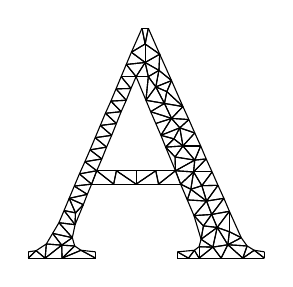 \begin{tikzpicture}[scale=5]
\draw (0.2,-0.792) -- (0.22,-0.773);
\draw (0.22,-0.773) -- (0.2,-0.776);
\draw (0.2,-0.776) -- (0.2,-0.792);
\draw (0.285,-0.759) -- (0.243,-0.792);
\draw (0.243,-0.792) -- (0.286,-0.792);
\draw (0.286,-0.792) -- (0.285,-0.759);
\draw (0.497,-0.295) -- (0.462,-0.269);
\draw (0.462,-0.269) -- (0.449,-0.3);
\draw (0.449,-0.3) -- (0.497,-0.295);
\draw (0.474,-0.604) -- (0.474,-0.57);
\draw (0.474,-0.57) -- (0.424,-0.57);
\draw (0.424,-0.57) -- (0.474,-0.604);
\draw (0.371,-0.792) -- (0.371,-0.776);
\draw (0.371,-0.776) -- (0.334,-0.772);
\draw (0.334,-0.772) -- (0.371,-0.792);
\draw (0.622,-0.772) -- (0.607,-0.792);
\draw (0.607,-0.792) -- (0.634,-0.792);
\draw (0.634,-0.792) -- (0.622,-0.772);
\draw (0.436,-0.331) -- (0.461,-0.361);
\draw (0.461,-0.361) -- (0.474,-0.331);
\draw (0.474,-0.331) -- (0.436,-0.331);
\draw (0.318,-0.761) -- (0.312,-0.74);
\draw (0.312,-0.74) -- (0.285,-0.759);
\draw (0.285,-0.759) -- (0.318,-0.761);
\draw (0.286,-0.792) -- (0.334,-0.772);
\draw (0.334,-0.772) -- (0.318,-0.761);
\draw (0.318,-0.761) -- (0.286,-0.792);
\draw (0.371,-0.792) -- (0.334,-0.772);
\draw (0.334,-0.772) -- (0.286,-0.792);
\draw (0.286,-0.792) -- (0.371,-0.792);
\draw (0.374,-0.57) -- (0.361,-0.604);
\draw (0.361,-0.604) -- (0.417,-0.604);
\draw (0.417,-0.604) -- (0.374,-0.57);
\draw (0.246,-0.756) -- (0.22,-0.773);
\draw (0.22,-0.773) -- (0.243,-0.792);
\draw (0.243,-0.792) -- (0.246,-0.756);
\draw (0.285,-0.759) -- (0.262,-0.729);
\draw (0.262,-0.729) -- (0.246,-0.756);
\draw (0.246,-0.756) -- (0.285,-0.759);
\draw (0.286,-0.792) -- (0.318,-0.761);
\draw (0.318,-0.761) -- (0.285,-0.759);
\draw (0.285,-0.759) -- (0.286,-0.792);
\draw (0.278,-0.702) -- (0.312,-0.74);
\draw (0.312,-0.74) -- (0.319,-0.707);
\draw (0.319,-0.707) -- (0.278,-0.702);
\draw (0.319,-0.707) -- (0.291,-0.671);
\draw (0.291,-0.671) -- (0.278,-0.702);
\draw (0.278,-0.702) -- (0.319,-0.707);
\draw (0.374,-0.57) -- (0.33,-0.578);
\draw (0.33,-0.578) -- (0.361,-0.604);
\draw (0.361,-0.604) -- (0.374,-0.57);
\draw (0.621,-0.684) -- (0.645,-0.71);
\draw (0.645,-0.71) -- (0.666,-0.681);
\draw (0.666,-0.681) -- (0.621,-0.684);
\draw (0.639,-0.744) -- (0.68,-0.714);
\draw (0.68,-0.714) -- (0.645,-0.71);
\draw (0.645,-0.71) -- (0.639,-0.744);
\draw (0.357,-0.517) -- (0.387,-0.54);
\draw (0.387,-0.54) -- (0.399,-0.51);
\draw (0.399,-0.51) -- (0.357,-0.517);
\draw (0.531,-0.604) -- (0.587,-0.604);
\draw (0.587,-0.604) -- (0.574,-0.57);
\draw (0.574,-0.57) -- (0.531,-0.604);
\draw (0.35,-0.63) -- (0.361,-0.604);
\draw (0.361,-0.604) -- (0.317,-0.609);
\draw (0.317,-0.609) -- (0.35,-0.63);
\draw (0.262,-0.729) -- (0.312,-0.74);
\draw (0.312,-0.74) -- (0.278,-0.702);
\draw (0.278,-0.702) -- (0.262,-0.729);
\draw (0.711,-0.725) -- (0.68,-0.714);
\draw (0.68,-0.714) -- (0.707,-0.758);
\draw (0.707,-0.758) -- (0.711,-0.725);
\draw (0.22,-0.773) -- (0.2,-0.792);
\draw (0.2,-0.792) -- (0.243,-0.792);
\draw (0.243,-0.792) -- (0.22,-0.773);
\draw (0.41,-0.393) -- (0.436,-0.42);
\draw (0.436,-0.42) -- (0.449,-0.391);
\draw (0.449,-0.391) -- (0.41,-0.393);
\draw (0.607,-0.792) -- (0.579,-0.776);
\draw (0.579,-0.776) -- (0.579,-0.792);
\draw (0.579,-0.792) -- (0.607,-0.792);
\draw (0.745,-0.792) -- (0.8,-0.792);
\draw (0.8,-0.792) -- (0.774,-0.772);
\draw (0.774,-0.772) -- (0.745,-0.792);
\draw (0.383,-0.455) -- (0.412,-0.48);
\draw (0.412,-0.48) -- (0.424,-0.45);
\draw (0.424,-0.45) -- (0.383,-0.455);
\draw (0.499,-0.391) -- (0.524,-0.357);
\draw (0.524,-0.357) -- (0.505,-0.331);
\draw (0.505,-0.331) -- (0.499,-0.391);
\draw (0.8,-0.792) -- (0.8,-0.776);
\draw (0.8,-0.776) -- (0.774,-0.772);
\draw (0.774,-0.772) -- (0.8,-0.792);
\draw (0.623,-0.543) -- (0.62,-0.573);
\draw (0.62,-0.573) -- (0.652,-0.54);
\draw (0.652,-0.54) -- (0.623,-0.543);
\draw (0.745,-0.792) -- (0.756,-0.761);
\draw (0.756,-0.761) -- (0.707,-0.758);
\draw (0.707,-0.758) -- (0.745,-0.792);
\draw (0.622,-0.772) -- (0.634,-0.792);
\draw (0.634,-0.792) -- (0.634,-0.763);
\draw (0.634,-0.763) -- (0.622,-0.772);
\draw (0.756,-0.761) -- (0.745,-0.792);
\draw (0.745,-0.792) -- (0.774,-0.772);
\draw (0.774,-0.772) -- (0.756,-0.761);
\draw (0.741,-0.74) -- (0.707,-0.758);
\draw (0.707,-0.758) -- (0.756,-0.761);
\draw (0.756,-0.761) -- (0.741,-0.74);
\draw (0.604,-0.644) -- (0.613,-0.617);
\draw (0.613,-0.617) -- (0.587,-0.604);
\draw (0.587,-0.604) -- (0.604,-0.644);
\draw (0.69,-0.792) -- (0.669,-0.764);
\draw (0.669,-0.764) -- (0.634,-0.792);
\draw (0.634,-0.792) -- (0.69,-0.792);
\draw (0.474,-0.331) -- (0.497,-0.295);
\draw (0.497,-0.295) -- (0.449,-0.3);
\draw (0.449,-0.3) -- (0.474,-0.331);
\draw (0.424,-0.57) -- (0.374,-0.57);
\draw (0.374,-0.57) -- (0.417,-0.604);
\draw (0.417,-0.604) -- (0.424,-0.57);
\draw (0.745,-0.792) -- (0.707,-0.758);
\draw (0.707,-0.758) -- (0.69,-0.792);
\draw (0.69,-0.792) -- (0.745,-0.792);
\draw (0.474,-0.331) -- (0.449,-0.3);
\draw (0.449,-0.3) -- (0.436,-0.331);
\draw (0.436,-0.331) -- (0.474,-0.331);
\draw (0.57,-0.489) -- (0.537,-0.48);
\draw (0.537,-0.48) -- (0.549,-0.51);
\draw (0.549,-0.51) -- (0.57,-0.489);
\draw (0.574,-0.57) -- (0.587,-0.604);
\draw (0.587,-0.604) -- (0.62,-0.573);
\draw (0.62,-0.573) -- (0.574,-0.57);
\draw (0.634,-0.763) -- (0.634,-0.792);
\draw (0.634,-0.792) -- (0.669,-0.764);
\draw (0.669,-0.764) -- (0.634,-0.763);
\draw (0.669,-0.764) -- (0.639,-0.744);
\draw (0.639,-0.744) -- (0.634,-0.763);
\draw (0.634,-0.763) -- (0.669,-0.764);
\draw (0.68,-0.714) -- (0.639,-0.744);
\draw (0.639,-0.744) -- (0.669,-0.764);
\draw (0.669,-0.764) -- (0.68,-0.714);
\draw (0.741,-0.74) -- (0.711,-0.725);
\draw (0.711,-0.725) -- (0.707,-0.758);
\draw (0.707,-0.758) -- (0.741,-0.74);
\draw (0.579,-0.776) -- (0.607,-0.792);
\draw (0.607,-0.792) -- (0.622,-0.772);
\draw (0.622,-0.772) -- (0.579,-0.776);
\draw (0.497,-0.248) -- (0.489,-0.208);
\draw (0.489,-0.208) -- (0.462,-0.269);
\draw (0.462,-0.269) -- (0.497,-0.248);
\draw (0.534,-0.274) -- (0.505,-0.208);
\draw (0.505,-0.208) -- (0.497,-0.248);
\draw (0.497,-0.248) -- (0.534,-0.274);
\draw (0.243,-0.792) -- (0.285,-0.759);
\draw (0.285,-0.759) -- (0.246,-0.756);
\draw (0.246,-0.756) -- (0.243,-0.792);
\draw (0.423,-0.362) -- (0.449,-0.391);
\draw (0.449,-0.391) -- (0.461,-0.361);
\draw (0.461,-0.361) -- (0.423,-0.362);
\draw (0.69,-0.792) -- (0.707,-0.758);
\draw (0.707,-0.758) -- (0.669,-0.764);
\draw (0.669,-0.764) -- (0.69,-0.792);
\draw (0.474,-0.604) -- (0.524,-0.57);
\draw (0.524,-0.57) -- (0.474,-0.57);
\draw (0.474,-0.57) -- (0.474,-0.604);
\draw (0.524,-0.57) -- (0.474,-0.604);
\draw (0.474,-0.604) -- (0.531,-0.604);
\draw (0.531,-0.604) -- (0.524,-0.57);
\draw (0.707,-0.758) -- (0.68,-0.714);
\draw (0.68,-0.714) -- (0.669,-0.764);
\draw (0.669,-0.764) -- (0.707,-0.758);
\draw (0.653,-0.647) -- (0.682,-0.607);
\draw (0.682,-0.607) -- (0.641,-0.608);
\draw (0.641,-0.608) -- (0.653,-0.647);
\draw (0.652,-0.54) -- (0.62,-0.573);
\draw (0.62,-0.573) -- (0.667,-0.573);
\draw (0.667,-0.573) -- (0.652,-0.54);
\draw (0.697,-0.64) -- (0.682,-0.607);
\draw (0.682,-0.607) -- (0.653,-0.647);
\draw (0.653,-0.647) -- (0.697,-0.64);
\draw (0.621,-0.684) -- (0.653,-0.647);
\draw (0.653,-0.647) -- (0.604,-0.644);
\draw (0.604,-0.644) -- (0.621,-0.684);
\draw (0.621,-0.684) -- (0.639,-0.744);
\draw (0.639,-0.744) -- (0.645,-0.71);
\draw (0.645,-0.71) -- (0.621,-0.684);
\draw (0.399,-0.51) -- (0.37,-0.486);
\draw (0.37,-0.486) -- (0.357,-0.517);
\draw (0.357,-0.517) -- (0.399,-0.51);
\draw (0.62,-0.573) -- (0.623,-0.543);
\draw (0.623,-0.543) -- (0.574,-0.57);
\draw (0.574,-0.57) -- (0.62,-0.573);
\draw (0.424,-0.45) -- (0.396,-0.424);
\draw (0.396,-0.424) -- (0.383,-0.455);
\draw (0.383,-0.455) -- (0.424,-0.45);
\draw (0.304,-0.64) -- (0.34,-0.656);
\draw (0.34,-0.656) -- (0.35,-0.63);
\draw (0.35,-0.63) -- (0.304,-0.64);
\draw (0.374,-0.57) -- (0.344,-0.547);
\draw (0.344,-0.547) -- (0.33,-0.578);
\draw (0.33,-0.578) -- (0.374,-0.57);
\draw (0.505,-0.208) -- (0.489,-0.208);
\draw (0.489,-0.208) -- (0.497,-0.248);
\draw (0.497,-0.248) -- (0.505,-0.208);
\draw (0.641,-0.608) -- (0.613,-0.617);
\draw (0.613,-0.617) -- (0.653,-0.647);
\draw (0.653,-0.647) -- (0.641,-0.608);
\draw (0.312,-0.74) -- (0.262,-0.729);
\draw (0.262,-0.729) -- (0.285,-0.759);
\draw (0.285,-0.759) -- (0.312,-0.74);
\draw (0.697,-0.64) -- (0.666,-0.681);
\draw (0.666,-0.681) -- (0.711,-0.673);
\draw (0.711,-0.673) -- (0.697,-0.64);
\draw (0.449,-0.391) -- (0.423,-0.362);
\draw (0.423,-0.362) -- (0.41,-0.393);
\draw (0.41,-0.393) -- (0.449,-0.391);
\draw (0.497,-0.295) -- (0.497,-0.248);
\draw (0.497,-0.248) -- (0.462,-0.269);
\draw (0.462,-0.269) -- (0.497,-0.295);
\draw (0.32,-0.677) -- (0.291,-0.671);
\draw (0.291,-0.671) -- (0.319,-0.707);
\draw (0.319,-0.707) -- (0.32,-0.677);
\draw (0.361,-0.604) -- (0.33,-0.578);
\draw (0.33,-0.578) -- (0.317,-0.609);
\draw (0.317,-0.609) -- (0.361,-0.604);
\draw (0.37,-0.486) -- (0.412,-0.48);
\draw (0.412,-0.48) -- (0.383,-0.455);
\draw (0.383,-0.455) -- (0.37,-0.486);
\draw (0.497,-0.295) -- (0.505,-0.331);
\draw (0.505,-0.331) -- (0.532,-0.315);
\draw (0.532,-0.315) -- (0.497,-0.295);
\draw (0.741,-0.74) -- (0.711,-0.673);
\draw (0.711,-0.673) -- (0.711,-0.725);
\draw (0.711,-0.725) -- (0.741,-0.74);
\draw (0.711,-0.673) -- (0.68,-0.714);
\draw (0.68,-0.714) -- (0.711,-0.725);
\draw (0.711,-0.725) -- (0.711,-0.673);
\draw (0.412,-0.48) -- (0.37,-0.486);
\draw (0.37,-0.486) -- (0.399,-0.51);
\draw (0.399,-0.51) -- (0.412,-0.48);
\draw (0.436,-0.42) -- (0.396,-0.424);
\draw (0.396,-0.424) -- (0.424,-0.45);
\draw (0.424,-0.45) -- (0.436,-0.42);
\draw (0.396,-0.424) -- (0.436,-0.42);
\draw (0.436,-0.42) -- (0.41,-0.393);
\draw (0.41,-0.393) -- (0.396,-0.424);
\draw (0.461,-0.361) -- (0.436,-0.331);
\draw (0.436,-0.331) -- (0.423,-0.362);
\draw (0.423,-0.362) -- (0.461,-0.361);
\draw (0.344,-0.547) -- (0.387,-0.54);
\draw (0.387,-0.54) -- (0.357,-0.517);
\draw (0.357,-0.517) -- (0.344,-0.547);
\draw (0.666,-0.681) -- (0.645,-0.71);
\draw (0.645,-0.71) -- (0.68,-0.714);
\draw (0.68,-0.714) -- (0.666,-0.681);
\draw (0.711,-0.673) -- (0.666,-0.681);
\draw (0.666,-0.681) -- (0.68,-0.714);
\draw (0.68,-0.714) -- (0.711,-0.673);
\draw (0.621,-0.684) -- (0.666,-0.681);
\draw (0.666,-0.681) -- (0.653,-0.647);
\draw (0.653,-0.647) -- (0.621,-0.684);
\draw (0.623,-0.543) -- (0.652,-0.54);
\draw (0.652,-0.54) -- (0.638,-0.507);
\draw (0.638,-0.507) -- (0.623,-0.543);
\draw (0.593,-0.507) -- (0.623,-0.543);
\draw (0.623,-0.543) -- (0.638,-0.507);
\draw (0.638,-0.507) -- (0.593,-0.507);
\draw (0.667,-0.573) -- (0.641,-0.608);
\draw (0.641,-0.608) -- (0.682,-0.607);
\draw (0.682,-0.607) -- (0.667,-0.573);
\draw (0.641,-0.608) -- (0.667,-0.573);
\draw (0.667,-0.573) -- (0.62,-0.573);
\draw (0.62,-0.573) -- (0.641,-0.608);
\draw (0.62,-0.573) -- (0.587,-0.604);
\draw (0.587,-0.604) -- (0.613,-0.617);
\draw (0.613,-0.617) -- (0.62,-0.573);
\draw (0.653,-0.647) -- (0.613,-0.617);
\draw (0.613,-0.617) -- (0.604,-0.644);
\draw (0.604,-0.644) -- (0.653,-0.647);
\draw (0.62,-0.573) -- (0.613,-0.617);
\draw (0.613,-0.617) -- (0.641,-0.608);
\draw (0.641,-0.608) -- (0.62,-0.573);
\draw (0.499,-0.391) -- (0.505,-0.331);
\draw (0.505,-0.331) -- (0.474,-0.331);
\draw (0.474,-0.331) -- (0.499,-0.391);
\draw (0.666,-0.681) -- (0.697,-0.64);
\draw (0.697,-0.64) -- (0.653,-0.647);
\draw (0.653,-0.647) -- (0.666,-0.681);
\draw (0.387,-0.54) -- (0.344,-0.547);
\draw (0.344,-0.547) -- (0.374,-0.57);
\draw (0.374,-0.57) -- (0.387,-0.54);
\draw (0.549,-0.51) -- (0.593,-0.507);
\draw (0.593,-0.507) -- (0.57,-0.489);
\draw (0.57,-0.489) -- (0.549,-0.51);
\draw (0.531,-0.604) -- (0.574,-0.57);
\draw (0.574,-0.57) -- (0.524,-0.57);
\draw (0.524,-0.57) -- (0.531,-0.604);
\draw (0.474,-0.604) -- (0.424,-0.57);
\draw (0.424,-0.57) -- (0.417,-0.604);
\draw (0.417,-0.604) -- (0.474,-0.604);
\draw (0.532,-0.315) -- (0.524,-0.357);
\draw (0.524,-0.357) -- (0.564,-0.341);
\draw (0.564,-0.341) -- (0.532,-0.315);
\draw (0.497,-0.248) -- (0.497,-0.295);
\draw (0.497,-0.295) -- (0.534,-0.274);
\draw (0.534,-0.274) -- (0.497,-0.248);
\draw (0.593,-0.507) -- (0.573,-0.535);
\draw (0.573,-0.535) -- (0.623,-0.543);
\draw (0.623,-0.543) -- (0.593,-0.507);
\draw (0.497,-0.295) -- (0.532,-0.315);
\draw (0.532,-0.315) -- (0.534,-0.274);
\draw (0.534,-0.274) -- (0.497,-0.295);
\draw (0.505,-0.331) -- (0.497,-0.295);
\draw (0.497,-0.295) -- (0.474,-0.331);
\draw (0.474,-0.331) -- (0.505,-0.331);
\draw (0.564,-0.341) -- (0.534,-0.274);
\draw (0.534,-0.274) -- (0.532,-0.315);
\draw (0.532,-0.315) -- (0.564,-0.341);
\draw (0.552,-0.369) -- (0.593,-0.407);
\draw (0.593,-0.407) -- (0.564,-0.341);
\draw (0.564,-0.341) -- (0.552,-0.369);
\draw (0.593,-0.407) -- (0.546,-0.399);
\draw (0.546,-0.399) -- (0.564,-0.437);
\draw (0.564,-0.437) -- (0.593,-0.407);
\draw (0.505,-0.331) -- (0.524,-0.357);
\draw (0.524,-0.357) -- (0.532,-0.315);
\draw (0.532,-0.315) -- (0.505,-0.331);
\draw (0.524,-0.357) -- (0.499,-0.391);
\draw (0.499,-0.391) -- (0.546,-0.399);
\draw (0.546,-0.399) -- (0.524,-0.357);
\draw (0.593,-0.507) -- (0.638,-0.507);
\draw (0.638,-0.507) -- (0.623,-0.474);
\draw (0.623,-0.474) -- (0.593,-0.507);
\draw (0.593,-0.507) -- (0.549,-0.51);
\draw (0.549,-0.51) -- (0.573,-0.535);
\draw (0.573,-0.535) -- (0.593,-0.507);
\draw (0.524,-0.357) -- (0.552,-0.369);
\draw (0.552,-0.369) -- (0.564,-0.341);
\draw (0.564,-0.341) -- (0.524,-0.357);
\draw (0.549,-0.51) -- (0.574,-0.57);
\draw (0.574,-0.57) -- (0.573,-0.535);
\draw (0.573,-0.535) -- (0.549,-0.51);
\draw (0.623,-0.543) -- (0.573,-0.535);
\draw (0.573,-0.535) -- (0.574,-0.57);
\draw (0.574,-0.57) -- (0.623,-0.543);
\draw (0.585,-0.461) -- (0.593,-0.507);
\draw (0.593,-0.507) -- (0.623,-0.474);
\draw (0.623,-0.474) -- (0.585,-0.461);
\draw (0.57,-0.489) -- (0.585,-0.461);
\draw (0.585,-0.461) -- (0.537,-0.48);
\draw (0.537,-0.48) -- (0.57,-0.489);
\draw (0.564,-0.437) -- (0.608,-0.44);
\draw (0.608,-0.44) -- (0.593,-0.407);
\draw (0.593,-0.407) -- (0.564,-0.437);
\draw (0.524,-0.45) -- (0.564,-0.437);
\draw (0.564,-0.437) -- (0.511,-0.42);
\draw (0.511,-0.42) -- (0.524,-0.45);
\draw (0.546,-0.399) -- (0.511,-0.42);
\draw (0.511,-0.42) -- (0.564,-0.437);
\draw (0.564,-0.437) -- (0.546,-0.399);
\draw (0.524,-0.357) -- (0.546,-0.399);
\draw (0.546,-0.399) -- (0.552,-0.369);
\draw (0.552,-0.369) -- (0.524,-0.357);
\draw (0.593,-0.407) -- (0.552,-0.369);
\draw (0.552,-0.369) -- (0.546,-0.399);
\draw (0.546,-0.399) -- (0.593,-0.407);
\draw (0.537,-0.48) -- (0.564,-0.437);
\draw (0.564,-0.437) -- (0.524,-0.45);
\draw (0.524,-0.45) -- (0.537,-0.48);
\draw (0.546,-0.399) -- (0.499,-0.391);
\draw (0.499,-0.391) -- (0.511,-0.42);
\draw (0.511,-0.42) -- (0.546,-0.399);
\draw (0.585,-0.461) -- (0.623,-0.474);
\draw (0.623,-0.474) -- (0.608,-0.44);
\draw (0.608,-0.44) -- (0.585,-0.461);
\draw (0.537,-0.48) -- (0.585,-0.461);
\draw (0.585,-0.461) -- (0.564,-0.437);
\draw (0.564,-0.437) -- (0.537,-0.48);
\draw (0.585,-0.461) -- (0.608,-0.44);
\draw (0.608,-0.44) -- (0.564,-0.437);
\draw (0.564,-0.437) -- (0.585,-0.461);
\draw (0.585,-0.461) -- (0.57,-0.489);
\draw (0.57,-0.489) -- (0.593,-0.507);
\draw (0.593,-0.507) -- (0.585,-0.461);
\draw (0.32,-0.677) -- (0.304,-0.64);
\draw (0.304,-0.64) -- (0.291,-0.671);
\draw (0.291,-0.671) -- (0.32,-0.677);
\draw (0.319,-0.707) -- (0.34,-0.656);
\draw (0.34,-0.656) -- (0.32,-0.677);
\draw (0.32,-0.677) -- (0.319,-0.707);
\draw (0.304,-0.64) -- (0.35,-0.63);
\draw (0.35,-0.63) -- (0.317,-0.609);
\draw (0.317,-0.609) -- (0.304,-0.64);
\draw (0.304,-0.64) -- (0.32,-0.677);
\draw (0.32,-0.677) -- (0.34,-0.656);
\draw (0.34,-0.656) -- (0.304,-0.64);
\end{tikzpicture}
